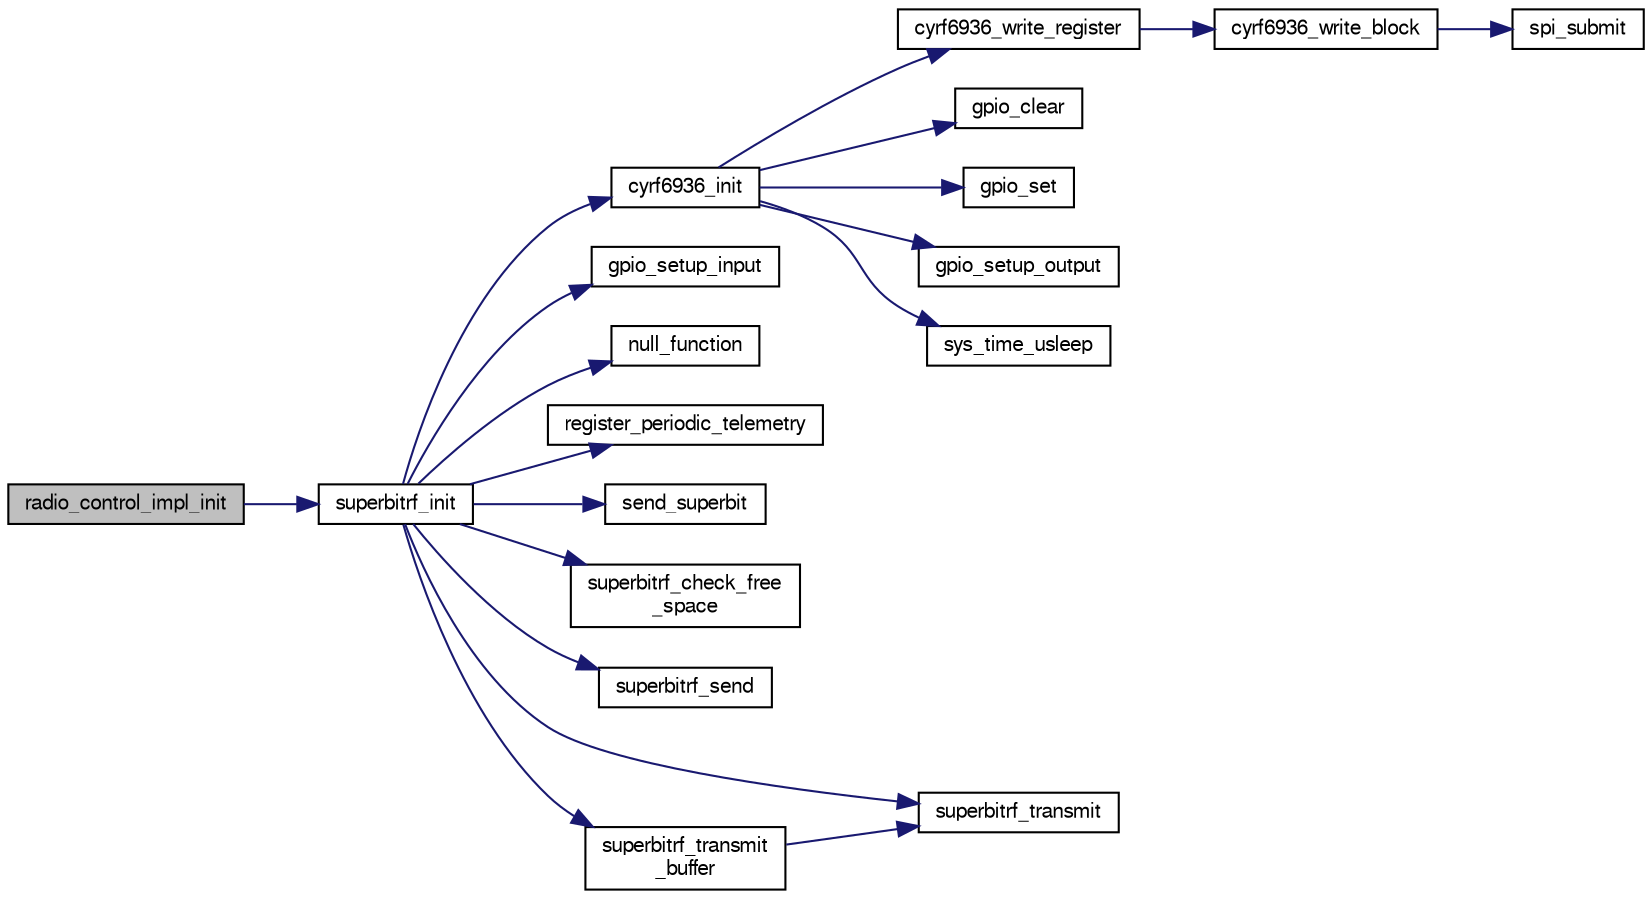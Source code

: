 digraph "radio_control_impl_init"
{
  edge [fontname="FreeSans",fontsize="10",labelfontname="FreeSans",labelfontsize="10"];
  node [fontname="FreeSans",fontsize="10",shape=record];
  rankdir="LR";
  Node1 [label="radio_control_impl_init",height=0.2,width=0.4,color="black", fillcolor="grey75", style="filled", fontcolor="black"];
  Node1 -> Node2 [color="midnightblue",fontsize="10",style="solid",fontname="FreeSans"];
  Node2 [label="superbitrf_init",height=0.2,width=0.4,color="black", fillcolor="white", style="filled",URL="$subsystems_2datalink_2superbitrf_8c.html#a7b9a2741375ca1dffc4f2e6a6d7a9307",tooltip="Initialize the superbitrf. "];
  Node2 -> Node3 [color="midnightblue",fontsize="10",style="solid",fontname="FreeSans"];
  Node3 [label="cyrf6936_init",height=0.2,width=0.4,color="black", fillcolor="white", style="filled",URL="$cyrf6936_8c.html#a27414d1e4d63182c97357b576f05b37d",tooltip="Initializing the cyrf chip. "];
  Node3 -> Node4 [color="midnightblue",fontsize="10",style="solid",fontname="FreeSans"];
  Node4 [label="cyrf6936_write_register",height=0.2,width=0.4,color="black", fillcolor="white", style="filled",URL="$cyrf6936_8c.html#a7dbf6c94dc4d29bc1c8a46b797e745e8",tooltip="Write a byte to a register. "];
  Node4 -> Node5 [color="midnightblue",fontsize="10",style="solid",fontname="FreeSans"];
  Node5 [label="cyrf6936_write_block",height=0.2,width=0.4,color="black", fillcolor="white", style="filled",URL="$cyrf6936_8c.html#add9d028cf1928e8ef15d28e43a952a4b",tooltip="Write multiple bytes to a register. "];
  Node5 -> Node6 [color="midnightblue",fontsize="10",style="solid",fontname="FreeSans"];
  Node6 [label="spi_submit",height=0.2,width=0.4,color="black", fillcolor="white", style="filled",URL="$group__spi.html#ga5d383931766cb373ebad0b8bc26d439d",tooltip="Submit SPI transaction. "];
  Node3 -> Node7 [color="midnightblue",fontsize="10",style="solid",fontname="FreeSans"];
  Node7 [label="gpio_clear",height=0.2,width=0.4,color="black", fillcolor="white", style="filled",URL="$chibios_2mcu__periph_2gpio__arch_8h.html#a302a5c9e7203669d0b9db8a2952fe009",tooltip="Clear a gpio output to low level. "];
  Node3 -> Node8 [color="midnightblue",fontsize="10",style="solid",fontname="FreeSans"];
  Node8 [label="gpio_set",height=0.2,width=0.4,color="black", fillcolor="white", style="filled",URL="$chibios_2mcu__periph_2gpio__arch_8h.html#a0da8ef247730680b4ffa595d11069051",tooltip="Set a gpio output to high level. "];
  Node3 -> Node9 [color="midnightblue",fontsize="10",style="solid",fontname="FreeSans"];
  Node9 [label="gpio_setup_output",height=0.2,width=0.4,color="black", fillcolor="white", style="filled",URL="$chibios_2mcu__periph_2gpio__arch_8c.html#a614c4a447f1e43381d92c682ac3b953f",tooltip="Setup one or more pins of the given GPIO port as outputs. "];
  Node3 -> Node10 [color="midnightblue",fontsize="10",style="solid",fontname="FreeSans"];
  Node10 [label="sys_time_usleep",height=0.2,width=0.4,color="black", fillcolor="white", style="filled",URL="$chibios_2mcu__periph_2sys__time__arch_8c.html#a74db3eed857f9c53bb67db256c12bc83",tooltip="sys_time_usleep(uint32_t us) "];
  Node2 -> Node11 [color="midnightblue",fontsize="10",style="solid",fontname="FreeSans"];
  Node11 [label="gpio_setup_input",height=0.2,width=0.4,color="black", fillcolor="white", style="filled",URL="$chibios_2mcu__periph_2gpio__arch_8c.html#ae7d0172a824f41338c10872b96cc541b",tooltip="Setup one or more pins of the given GPIO port as inputs. "];
  Node2 -> Node12 [color="midnightblue",fontsize="10",style="solid",fontname="FreeSans"];
  Node12 [label="null_function",height=0.2,width=0.4,color="black", fillcolor="white", style="filled",URL="$subsystems_2datalink_2superbitrf_8c.html#a8f4467bfe6fde05aa3f86bc87c6aa13f"];
  Node2 -> Node13 [color="midnightblue",fontsize="10",style="solid",fontname="FreeSans"];
  Node13 [label="register_periodic_telemetry",height=0.2,width=0.4,color="black", fillcolor="white", style="filled",URL="$telemetry_8c.html#a8b8cf43739f06c54d16370c141b541a0",tooltip="Register a telemetry callback function. "];
  Node2 -> Node14 [color="midnightblue",fontsize="10",style="solid",fontname="FreeSans"];
  Node14 [label="send_superbit",height=0.2,width=0.4,color="black", fillcolor="white", style="filled",URL="$subsystems_2datalink_2superbitrf_8c.html#ac3d60cdf3bfba959b6f27342e99aa3b7"];
  Node2 -> Node15 [color="midnightblue",fontsize="10",style="solid",fontname="FreeSans"];
  Node15 [label="superbitrf_check_free\l_space",height=0.2,width=0.4,color="black", fillcolor="white", style="filled",URL="$subsystems_2datalink_2superbitrf_8c.html#abefd806148689ae7eddc86cf9d0e9d21"];
  Node2 -> Node16 [color="midnightblue",fontsize="10",style="solid",fontname="FreeSans"];
  Node16 [label="superbitrf_send",height=0.2,width=0.4,color="black", fillcolor="white", style="filled",URL="$subsystems_2datalink_2superbitrf_8c.html#a55bb749aa2af532e0b87f7a01d9a6888"];
  Node2 -> Node17 [color="midnightblue",fontsize="10",style="solid",fontname="FreeSans"];
  Node17 [label="superbitrf_transmit",height=0.2,width=0.4,color="black", fillcolor="white", style="filled",URL="$subsystems_2datalink_2superbitrf_8c.html#ade7ef70ed43ea8f759a330486554d623"];
  Node2 -> Node18 [color="midnightblue",fontsize="10",style="solid",fontname="FreeSans"];
  Node18 [label="superbitrf_transmit\l_buffer",height=0.2,width=0.4,color="black", fillcolor="white", style="filled",URL="$subsystems_2datalink_2superbitrf_8c.html#a00d1177de3911f3af7caa59f1b50298f"];
  Node18 -> Node17 [color="midnightblue",fontsize="10",style="solid",fontname="FreeSans"];
}
